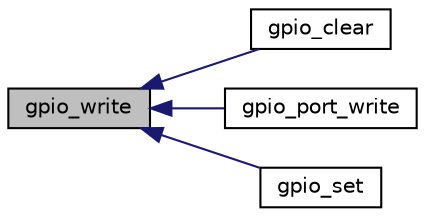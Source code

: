 digraph "gpio_write"
{
  edge [fontname="Helvetica",fontsize="10",labelfontname="Helvetica",labelfontsize="10"];
  node [fontname="Helvetica",fontsize="10",shape=record];
  rankdir="LR";
  Node1 [label="gpio_write",height=0.2,width=0.4,color="black", fillcolor="grey75", style="filled", fontcolor="black"];
  Node1 -> Node2 [dir="back",color="midnightblue",fontsize="10",style="solid",fontname="Helvetica"];
  Node2 [label="gpio_clear",height=0.2,width=0.4,color="black", fillcolor="white", style="filled",URL="$group__gpio__control.html#gaed9a0283ed78d8746f72a298889207f4",tooltip="Clear a Group of Pins (atomic) "];
  Node1 -> Node3 [dir="back",color="midnightblue",fontsize="10",style="solid",fontname="Helvetica"];
  Node3 [label="gpio_port_write",height=0.2,width=0.4,color="black", fillcolor="white", style="filled",URL="$group__gpio__control.html#ga00eeea592868471ce4eecce176b062f7",tooltip="Set level of of all pins from a port (atomic) "];
  Node1 -> Node4 [dir="back",color="midnightblue",fontsize="10",style="solid",fontname="Helvetica"];
  Node4 [label="gpio_set",height=0.2,width=0.4,color="black", fillcolor="white", style="filled",URL="$group__gpio__control.html#ga8ce0832cd5110fa7bbe0f6c968a04a09",tooltip="Set a Group of Pins (atomic) "];
}
